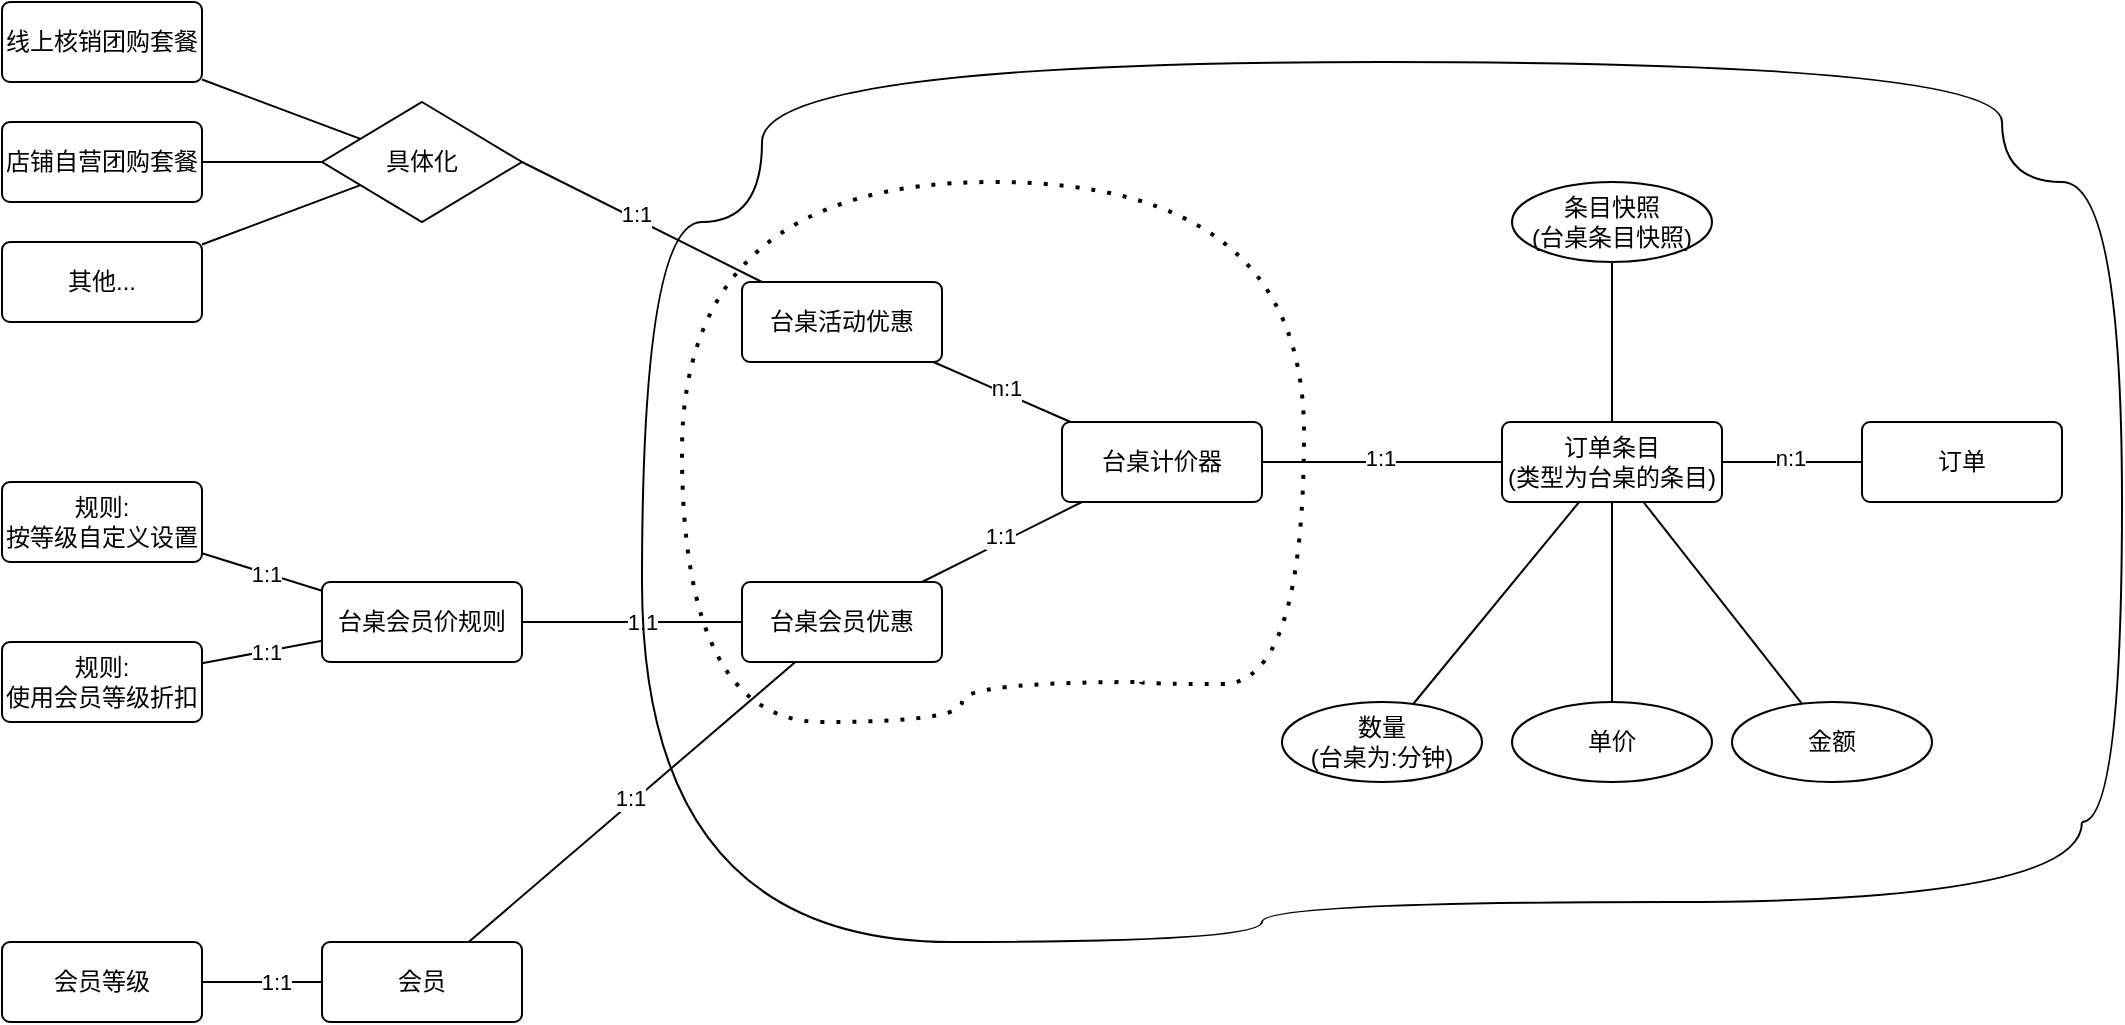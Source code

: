 <mxfile version="26.1.0">
  <diagram id="R2lEEEUBdFMjLlhIrx00" name="Page-1">
    <mxGraphModel dx="2044" dy="1705" grid="1" gridSize="10" guides="1" tooltips="1" connect="1" arrows="1" fold="1" page="1" pageScale="1" pageWidth="850" pageHeight="1100" math="0" shadow="0" extFonts="Permanent Marker^https://fonts.googleapis.com/css?family=Permanent+Marker">
      <root>
        <mxCell id="0" />
        <mxCell id="1" parent="0" />
        <mxCell id="mqM81yEBkV2VAR4ggXiq-1" value="订单条目&lt;div&gt;(类型为台桌的条目)&lt;/div&gt;" style="rounded=1;arcSize=10;whiteSpace=wrap;html=1;align=center;" vertex="1" parent="1">
          <mxGeometry x="260" y="160" width="110" height="40" as="geometry" />
        </mxCell>
        <mxCell id="mqM81yEBkV2VAR4ggXiq-8" value="订单" style="rounded=1;arcSize=10;whiteSpace=wrap;html=1;align=center;" vertex="1" parent="1">
          <mxGeometry x="440" y="160" width="100" height="40" as="geometry" />
        </mxCell>
        <mxCell id="mqM81yEBkV2VAR4ggXiq-9" value="台桌计价器" style="rounded=1;arcSize=10;whiteSpace=wrap;html=1;align=center;" vertex="1" parent="1">
          <mxGeometry x="40" y="160" width="100" height="40" as="geometry" />
        </mxCell>
        <mxCell id="mqM81yEBkV2VAR4ggXiq-17" value="" style="endArrow=none;html=1;rounded=0;" edge="1" parent="1" source="mqM81yEBkV2VAR4ggXiq-1" target="mqM81yEBkV2VAR4ggXiq-8">
          <mxGeometry relative="1" as="geometry">
            <mxPoint x="340" y="220" as="sourcePoint" />
            <mxPoint x="500" y="220" as="targetPoint" />
          </mxGeometry>
        </mxCell>
        <mxCell id="mqM81yEBkV2VAR4ggXiq-18" value="n:1" style="edgeLabel;html=1;align=center;verticalAlign=middle;resizable=0;points=[];" vertex="1" connectable="0" parent="mqM81yEBkV2VAR4ggXiq-17">
          <mxGeometry x="-0.05" y="3" relative="1" as="geometry">
            <mxPoint y="1" as="offset" />
          </mxGeometry>
        </mxCell>
        <mxCell id="mqM81yEBkV2VAR4ggXiq-19" value="台桌活动优惠" style="rounded=1;arcSize=10;whiteSpace=wrap;html=1;align=center;" vertex="1" parent="1">
          <mxGeometry x="-120" y="90" width="100" height="40" as="geometry" />
        </mxCell>
        <mxCell id="mqM81yEBkV2VAR4ggXiq-20" value="" style="endArrow=none;html=1;rounded=0;" edge="1" parent="1" source="mqM81yEBkV2VAR4ggXiq-19" target="mqM81yEBkV2VAR4ggXiq-9">
          <mxGeometry relative="1" as="geometry">
            <mxPoint x="110" y="240" as="sourcePoint" />
            <mxPoint x="150" y="190" as="targetPoint" />
          </mxGeometry>
        </mxCell>
        <mxCell id="mqM81yEBkV2VAR4ggXiq-21" value="n:1" style="edgeLabel;html=1;align=center;verticalAlign=middle;resizable=0;points=[];" vertex="1" connectable="0" parent="mqM81yEBkV2VAR4ggXiq-20">
          <mxGeometry x="0.004" y="3" relative="1" as="geometry">
            <mxPoint as="offset" />
          </mxGeometry>
        </mxCell>
        <mxCell id="mqM81yEBkV2VAR4ggXiq-22" value="" style="endArrow=none;html=1;rounded=0;" edge="1" parent="1" source="mqM81yEBkV2VAR4ggXiq-9" target="mqM81yEBkV2VAR4ggXiq-1">
          <mxGeometry relative="1" as="geometry">
            <mxPoint x="20" y="300" as="sourcePoint" />
            <mxPoint x="180" y="300" as="targetPoint" />
          </mxGeometry>
        </mxCell>
        <mxCell id="mqM81yEBkV2VAR4ggXiq-23" value="1:1" style="edgeLabel;html=1;align=center;verticalAlign=middle;resizable=0;points=[];" vertex="1" connectable="0" parent="mqM81yEBkV2VAR4ggXiq-22">
          <mxGeometry x="-0.025" y="3" relative="1" as="geometry">
            <mxPoint y="1" as="offset" />
          </mxGeometry>
        </mxCell>
        <mxCell id="mqM81yEBkV2VAR4ggXiq-24" value="台桌会员优惠" style="rounded=1;arcSize=10;whiteSpace=wrap;html=1;align=center;" vertex="1" parent="1">
          <mxGeometry x="-120" y="240" width="100" height="40" as="geometry" />
        </mxCell>
        <mxCell id="mqM81yEBkV2VAR4ggXiq-25" value="" style="endArrow=none;html=1;rounded=0;" edge="1" parent="1" source="mqM81yEBkV2VAR4ggXiq-24" target="mqM81yEBkV2VAR4ggXiq-9">
          <mxGeometry relative="1" as="geometry">
            <mxPoint y="145" as="sourcePoint" />
            <mxPoint x="100" y="175" as="targetPoint" />
          </mxGeometry>
        </mxCell>
        <mxCell id="mqM81yEBkV2VAR4ggXiq-26" value="1:1" style="edgeLabel;html=1;align=center;verticalAlign=middle;resizable=0;points=[];" vertex="1" connectable="0" parent="mqM81yEBkV2VAR4ggXiq-25">
          <mxGeometry x="0.004" y="3" relative="1" as="geometry">
            <mxPoint as="offset" />
          </mxGeometry>
        </mxCell>
        <mxCell id="mqM81yEBkV2VAR4ggXiq-28" value="条目快照&lt;div&gt;(&lt;span style=&quot;background-color: transparent; color: light-dark(rgb(0, 0, 0), rgb(255, 255, 255));&quot;&gt;台桌条目快照&lt;/span&gt;&lt;span style=&quot;background-color: transparent; color: light-dark(rgb(0, 0, 0), rgb(255, 255, 255));&quot;&gt;)&lt;/span&gt;&lt;/div&gt;" style="ellipse;whiteSpace=wrap;html=1;align=center;" vertex="1" parent="1">
          <mxGeometry x="265" y="40" width="100" height="40" as="geometry" />
        </mxCell>
        <mxCell id="mqM81yEBkV2VAR4ggXiq-29" value="" style="endArrow=none;html=1;rounded=0;" edge="1" parent="1" source="mqM81yEBkV2VAR4ggXiq-1" target="mqM81yEBkV2VAR4ggXiq-28">
          <mxGeometry relative="1" as="geometry">
            <mxPoint x="-40" y="320" as="sourcePoint" />
            <mxPoint x="120" y="320" as="targetPoint" />
          </mxGeometry>
        </mxCell>
        <mxCell id="mqM81yEBkV2VAR4ggXiq-30" value="数量&lt;div&gt;(台桌为:分钟)&lt;/div&gt;" style="ellipse;whiteSpace=wrap;html=1;align=center;" vertex="1" parent="1">
          <mxGeometry x="150" y="300" width="100" height="40" as="geometry" />
        </mxCell>
        <mxCell id="mqM81yEBkV2VAR4ggXiq-31" value="金额" style="ellipse;whiteSpace=wrap;html=1;align=center;" vertex="1" parent="1">
          <mxGeometry x="375" y="300" width="100" height="40" as="geometry" />
        </mxCell>
        <mxCell id="mqM81yEBkV2VAR4ggXiq-32" value="" style="endArrow=none;html=1;rounded=0;" edge="1" parent="1" source="mqM81yEBkV2VAR4ggXiq-1" target="mqM81yEBkV2VAR4ggXiq-31">
          <mxGeometry relative="1" as="geometry">
            <mxPoint x="343" y="210" as="sourcePoint" />
            <mxPoint x="433" y="311" as="targetPoint" />
          </mxGeometry>
        </mxCell>
        <mxCell id="mqM81yEBkV2VAR4ggXiq-33" value="" style="endArrow=none;html=1;rounded=0;" edge="1" parent="1" source="mqM81yEBkV2VAR4ggXiq-1" target="mqM81yEBkV2VAR4ggXiq-30">
          <mxGeometry relative="1" as="geometry">
            <mxPoint x="353" y="220" as="sourcePoint" />
            <mxPoint x="443" y="321" as="targetPoint" />
          </mxGeometry>
        </mxCell>
        <mxCell id="mqM81yEBkV2VAR4ggXiq-34" value="单价" style="ellipse;whiteSpace=wrap;html=1;align=center;" vertex="1" parent="1">
          <mxGeometry x="265" y="300" width="100" height="40" as="geometry" />
        </mxCell>
        <mxCell id="mqM81yEBkV2VAR4ggXiq-35" value="" style="endArrow=none;html=1;rounded=0;" edge="1" parent="1" source="mqM81yEBkV2VAR4ggXiq-34" target="mqM81yEBkV2VAR4ggXiq-1">
          <mxGeometry relative="1" as="geometry">
            <mxPoint x="324" y="210" as="sourcePoint" />
            <mxPoint x="380" y="120" as="targetPoint" />
          </mxGeometry>
        </mxCell>
        <mxCell id="mqM81yEBkV2VAR4ggXiq-39" value="线上核销团购套餐" style="rounded=1;arcSize=10;whiteSpace=wrap;html=1;align=center;" vertex="1" parent="1">
          <mxGeometry x="-490" y="-50" width="100" height="40" as="geometry" />
        </mxCell>
        <mxCell id="mqM81yEBkV2VAR4ggXiq-40" value="店铺自营团购套餐" style="rounded=1;arcSize=10;whiteSpace=wrap;html=1;align=center;" vertex="1" parent="1">
          <mxGeometry x="-490" y="10" width="100" height="40" as="geometry" />
        </mxCell>
        <mxCell id="mqM81yEBkV2VAR4ggXiq-41" value="会员" style="rounded=1;arcSize=10;whiteSpace=wrap;html=1;align=center;" vertex="1" parent="1">
          <mxGeometry x="-330" y="420" width="100" height="40" as="geometry" />
        </mxCell>
        <mxCell id="mqM81yEBkV2VAR4ggXiq-43" value="台桌会员价规则" style="rounded=1;arcSize=10;whiteSpace=wrap;html=1;align=center;" vertex="1" parent="1">
          <mxGeometry x="-330" y="240" width="100" height="40" as="geometry" />
        </mxCell>
        <mxCell id="mqM81yEBkV2VAR4ggXiq-44" value="" style="endArrow=none;html=1;rounded=0;exitX=1;exitY=0.5;exitDx=0;exitDy=0;" edge="1" parent="1" source="mqM81yEBkV2VAR4ggXiq-61" target="mqM81yEBkV2VAR4ggXiq-19">
          <mxGeometry relative="1" as="geometry">
            <mxPoint x="-40" y="220" as="sourcePoint" />
            <mxPoint x="120" y="220" as="targetPoint" />
          </mxGeometry>
        </mxCell>
        <mxCell id="mqM81yEBkV2VAR4ggXiq-65" value="1:1" style="edgeLabel;html=1;align=center;verticalAlign=middle;resizable=0;points=[];" vertex="1" connectable="0" parent="mqM81yEBkV2VAR4ggXiq-44">
          <mxGeometry x="-0.069" y="3" relative="1" as="geometry">
            <mxPoint as="offset" />
          </mxGeometry>
        </mxCell>
        <mxCell id="mqM81yEBkV2VAR4ggXiq-45" value="" style="endArrow=none;html=1;rounded=0;" edge="1" parent="1" source="mqM81yEBkV2VAR4ggXiq-40" target="mqM81yEBkV2VAR4ggXiq-61">
          <mxGeometry relative="1" as="geometry">
            <mxPoint x="-180" y="77" as="sourcePoint" />
            <mxPoint x="-100" y="103" as="targetPoint" />
          </mxGeometry>
        </mxCell>
        <mxCell id="mqM81yEBkV2VAR4ggXiq-48" value="会员等级" style="rounded=1;arcSize=10;whiteSpace=wrap;html=1;align=center;" vertex="1" parent="1">
          <mxGeometry x="-490" y="420" width="100" height="40" as="geometry" />
        </mxCell>
        <mxCell id="mqM81yEBkV2VAR4ggXiq-49" value="" style="endArrow=none;html=1;rounded=0;" edge="1" parent="1" source="mqM81yEBkV2VAR4ggXiq-43" target="mqM81yEBkV2VAR4ggXiq-24">
          <mxGeometry relative="1" as="geometry">
            <mxPoint x="-171" y="70" as="sourcePoint" />
            <mxPoint x="-99" y="100" as="targetPoint" />
          </mxGeometry>
        </mxCell>
        <mxCell id="mqM81yEBkV2VAR4ggXiq-54" value="1:1" style="edgeLabel;html=1;align=center;verticalAlign=middle;resizable=0;points=[];" vertex="1" connectable="0" parent="mqM81yEBkV2VAR4ggXiq-49">
          <mxGeometry x="0.086" y="1" relative="1" as="geometry">
            <mxPoint y="1" as="offset" />
          </mxGeometry>
        </mxCell>
        <mxCell id="mqM81yEBkV2VAR4ggXiq-50" value="" style="endArrow=none;html=1;rounded=0;" edge="1" parent="1" source="mqM81yEBkV2VAR4ggXiq-43" target="mqM81yEBkV2VAR4ggXiq-66">
          <mxGeometry relative="1" as="geometry">
            <mxPoint x="-161" y="80" as="sourcePoint" />
            <mxPoint x="-268.889" y="265.556" as="targetPoint" />
          </mxGeometry>
        </mxCell>
        <mxCell id="mqM81yEBkV2VAR4ggXiq-51" value="1:1" style="edgeLabel;html=1;align=center;verticalAlign=middle;resizable=0;points=[];" vertex="1" connectable="0" parent="mqM81yEBkV2VAR4ggXiq-50">
          <mxGeometry x="-0.06" relative="1" as="geometry">
            <mxPoint as="offset" />
          </mxGeometry>
        </mxCell>
        <mxCell id="mqM81yEBkV2VAR4ggXiq-53" value="" style="endArrow=none;html=1;rounded=0;" edge="1" parent="1" source="mqM81yEBkV2VAR4ggXiq-41" target="mqM81yEBkV2VAR4ggXiq-48">
          <mxGeometry relative="1" as="geometry">
            <mxPoint x="-280" y="320" as="sourcePoint" />
            <mxPoint x="-10" y="320" as="targetPoint" />
          </mxGeometry>
        </mxCell>
        <mxCell id="mqM81yEBkV2VAR4ggXiq-67" value="1:1" style="edgeLabel;html=1;align=center;verticalAlign=middle;resizable=0;points=[];" vertex="1" connectable="0" parent="mqM81yEBkV2VAR4ggXiq-53">
          <mxGeometry x="-0.22" relative="1" as="geometry">
            <mxPoint as="offset" />
          </mxGeometry>
        </mxCell>
        <mxCell id="mqM81yEBkV2VAR4ggXiq-58" value="" style="endArrow=none;html=1;rounded=0;" edge="1" parent="1" source="mqM81yEBkV2VAR4ggXiq-43" target="mqM81yEBkV2VAR4ggXiq-68">
          <mxGeometry relative="1" as="geometry">
            <mxPoint x="-229" y="210" as="sourcePoint" />
            <mxPoint x="-166" y="268" as="targetPoint" />
          </mxGeometry>
        </mxCell>
        <mxCell id="mqM81yEBkV2VAR4ggXiq-59" value="1:1" style="edgeLabel;html=1;align=center;verticalAlign=middle;resizable=0;points=[];" vertex="1" connectable="0" parent="mqM81yEBkV2VAR4ggXiq-58">
          <mxGeometry x="-0.06" relative="1" as="geometry">
            <mxPoint as="offset" />
          </mxGeometry>
        </mxCell>
        <mxCell id="mqM81yEBkV2VAR4ggXiq-60" value="其他..." style="rounded=1;arcSize=10;whiteSpace=wrap;html=1;align=center;" vertex="1" parent="1">
          <mxGeometry x="-490" y="70" width="100" height="40" as="geometry" />
        </mxCell>
        <mxCell id="mqM81yEBkV2VAR4ggXiq-61" value="具体化" style="shape=rhombus;perimeter=rhombusPerimeter;whiteSpace=wrap;html=1;align=center;" vertex="1" parent="1">
          <mxGeometry x="-330" width="100" height="60" as="geometry" />
        </mxCell>
        <mxCell id="mqM81yEBkV2VAR4ggXiq-62" value="" style="endArrow=none;html=1;rounded=0;" edge="1" parent="1" source="mqM81yEBkV2VAR4ggXiq-39" target="mqM81yEBkV2VAR4ggXiq-61">
          <mxGeometry relative="1" as="geometry">
            <mxPoint x="-194" y="100" as="sourcePoint" />
            <mxPoint x="-114" y="38" as="targetPoint" />
          </mxGeometry>
        </mxCell>
        <mxCell id="mqM81yEBkV2VAR4ggXiq-63" value="" style="endArrow=none;html=1;rounded=0;" edge="1" parent="1" source="mqM81yEBkV2VAR4ggXiq-60" target="mqM81yEBkV2VAR4ggXiq-61">
          <mxGeometry relative="1" as="geometry">
            <mxPoint x="-184" y="110" as="sourcePoint" />
            <mxPoint x="-104" y="48" as="targetPoint" />
          </mxGeometry>
        </mxCell>
        <mxCell id="mqM81yEBkV2VAR4ggXiq-66" value="规则:&lt;br&gt;按等级自定义设置" style="rounded=1;arcSize=10;whiteSpace=wrap;html=1;align=center;" vertex="1" parent="1">
          <mxGeometry x="-490" y="190" width="100" height="40" as="geometry" />
        </mxCell>
        <mxCell id="mqM81yEBkV2VAR4ggXiq-68" value="&lt;div&gt;规则:&lt;/div&gt;使用会员等级折扣" style="rounded=1;arcSize=10;whiteSpace=wrap;html=1;align=center;" vertex="1" parent="1">
          <mxGeometry x="-490" y="270" width="100" height="40" as="geometry" />
        </mxCell>
        <mxCell id="mqM81yEBkV2VAR4ggXiq-71" value="" style="endArrow=none;html=1;rounded=0;" edge="1" parent="1" source="mqM81yEBkV2VAR4ggXiq-41" target="mqM81yEBkV2VAR4ggXiq-24">
          <mxGeometry relative="1" as="geometry">
            <mxPoint y="190" as="sourcePoint" />
            <mxPoint x="100" y="190" as="targetPoint" />
          </mxGeometry>
        </mxCell>
        <mxCell id="mqM81yEBkV2VAR4ggXiq-72" value="1:1" style="edgeLabel;html=1;align=center;verticalAlign=middle;resizable=0;points=[];" vertex="1" connectable="0" parent="mqM81yEBkV2VAR4ggXiq-71">
          <mxGeometry x="0.004" y="3" relative="1" as="geometry">
            <mxPoint as="offset" />
          </mxGeometry>
        </mxCell>
        <mxCell id="mqM81yEBkV2VAR4ggXiq-83" value="" style="endArrow=none;html=1;rounded=0;edgeStyle=orthogonalEdgeStyle;curved=1;" edge="1" parent="1">
          <mxGeometry width="50" height="50" relative="1" as="geometry">
            <mxPoint x="550" y="360" as="sourcePoint" />
            <mxPoint x="550" y="360" as="targetPoint" />
            <Array as="points">
              <mxPoint x="550" y="400" />
              <mxPoint x="140" y="400" />
              <mxPoint x="140" y="420" />
              <mxPoint x="-170" y="420" />
              <mxPoint x="-170" y="60" />
              <mxPoint x="-110" y="60" />
              <mxPoint x="-110" y="-20" />
              <mxPoint x="510" y="-20" />
              <mxPoint x="510" y="40" />
              <mxPoint x="570" y="40" />
              <mxPoint x="570" y="360" />
            </Array>
          </mxGeometry>
        </mxCell>
        <mxCell id="mqM81yEBkV2VAR4ggXiq-87" value="" style="endArrow=none;dashed=1;html=1;dashPattern=1 3;strokeWidth=2;rounded=0;edgeStyle=orthogonalEdgeStyle;curved=1;" edge="1" parent="1">
          <mxGeometry width="50" height="50" relative="1" as="geometry">
            <mxPoint x="79.5" y="290" as="sourcePoint" />
            <mxPoint x="80" y="290" as="targetPoint" />
            <Array as="points">
              <mxPoint x="80" y="291" />
              <mxPoint x="161" y="291" />
              <mxPoint x="161" y="40" />
              <mxPoint x="-150" y="40" />
              <mxPoint x="-150" y="310" />
              <mxPoint x="-10" y="310" />
              <mxPoint x="-10" y="290" />
            </Array>
          </mxGeometry>
        </mxCell>
      </root>
    </mxGraphModel>
  </diagram>
</mxfile>
